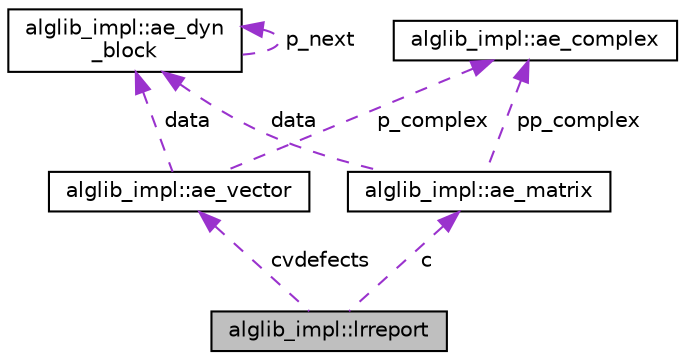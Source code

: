 digraph "alglib_impl::lrreport"
{
  edge [fontname="Helvetica",fontsize="10",labelfontname="Helvetica",labelfontsize="10"];
  node [fontname="Helvetica",fontsize="10",shape=record];
  Node1 [label="alglib_impl::lrreport",height=0.2,width=0.4,color="black", fillcolor="grey75", style="filled", fontcolor="black"];
  Node2 -> Node1 [dir="back",color="darkorchid3",fontsize="10",style="dashed",label=" cvdefects" ,fontname="Helvetica"];
  Node2 [label="alglib_impl::ae_vector",height=0.2,width=0.4,color="black", fillcolor="white", style="filled",URL="$structalglib__impl_1_1ae__vector.html"];
  Node3 -> Node2 [dir="back",color="darkorchid3",fontsize="10",style="dashed",label=" data" ,fontname="Helvetica"];
  Node3 [label="alglib_impl::ae_dyn\l_block",height=0.2,width=0.4,color="black", fillcolor="white", style="filled",URL="$structalglib__impl_1_1ae__dyn__block.html"];
  Node3 -> Node3 [dir="back",color="darkorchid3",fontsize="10",style="dashed",label=" p_next" ,fontname="Helvetica"];
  Node4 -> Node2 [dir="back",color="darkorchid3",fontsize="10",style="dashed",label=" p_complex" ,fontname="Helvetica"];
  Node4 [label="alglib_impl::ae_complex",height=0.2,width=0.4,color="black", fillcolor="white", style="filled",URL="$structalglib__impl_1_1ae__complex.html"];
  Node5 -> Node1 [dir="back",color="darkorchid3",fontsize="10",style="dashed",label=" c" ,fontname="Helvetica"];
  Node5 [label="alglib_impl::ae_matrix",height=0.2,width=0.4,color="black", fillcolor="white", style="filled",URL="$structalglib__impl_1_1ae__matrix.html"];
  Node3 -> Node5 [dir="back",color="darkorchid3",fontsize="10",style="dashed",label=" data" ,fontname="Helvetica"];
  Node4 -> Node5 [dir="back",color="darkorchid3",fontsize="10",style="dashed",label=" pp_complex" ,fontname="Helvetica"];
}
